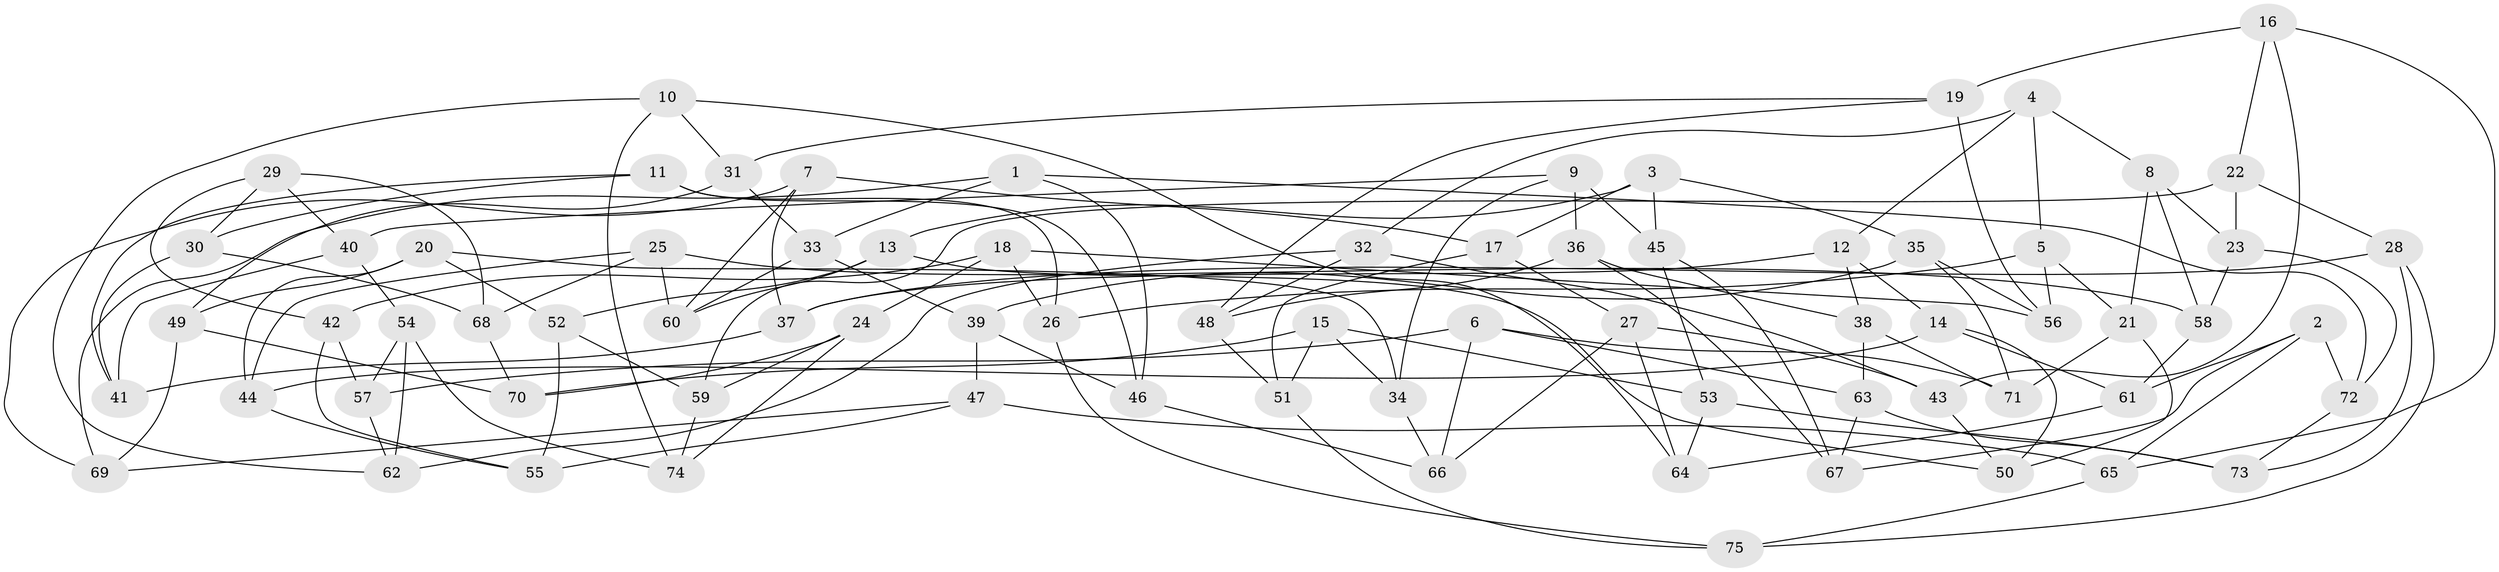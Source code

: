 // Generated by graph-tools (version 1.1) at 2025/02/03/09/25 03:02:58]
// undirected, 75 vertices, 150 edges
graph export_dot {
graph [start="1"]
  node [color=gray90,style=filled];
  1;
  2;
  3;
  4;
  5;
  6;
  7;
  8;
  9;
  10;
  11;
  12;
  13;
  14;
  15;
  16;
  17;
  18;
  19;
  20;
  21;
  22;
  23;
  24;
  25;
  26;
  27;
  28;
  29;
  30;
  31;
  32;
  33;
  34;
  35;
  36;
  37;
  38;
  39;
  40;
  41;
  42;
  43;
  44;
  45;
  46;
  47;
  48;
  49;
  50;
  51;
  52;
  53;
  54;
  55;
  56;
  57;
  58;
  59;
  60;
  61;
  62;
  63;
  64;
  65;
  66;
  67;
  68;
  69;
  70;
  71;
  72;
  73;
  74;
  75;
  1 -- 33;
  1 -- 46;
  1 -- 69;
  1 -- 72;
  2 -- 67;
  2 -- 72;
  2 -- 65;
  2 -- 61;
  3 -- 13;
  3 -- 17;
  3 -- 45;
  3 -- 35;
  4 -- 32;
  4 -- 12;
  4 -- 8;
  4 -- 5;
  5 -- 26;
  5 -- 56;
  5 -- 21;
  6 -- 71;
  6 -- 57;
  6 -- 66;
  6 -- 63;
  7 -- 69;
  7 -- 37;
  7 -- 60;
  7 -- 17;
  8 -- 21;
  8 -- 23;
  8 -- 58;
  9 -- 34;
  9 -- 40;
  9 -- 45;
  9 -- 36;
  10 -- 74;
  10 -- 64;
  10 -- 62;
  10 -- 31;
  11 -- 46;
  11 -- 41;
  11 -- 26;
  11 -- 30;
  12 -- 38;
  12 -- 37;
  12 -- 14;
  13 -- 50;
  13 -- 52;
  13 -- 60;
  14 -- 44;
  14 -- 61;
  14 -- 50;
  15 -- 34;
  15 -- 53;
  15 -- 51;
  15 -- 70;
  16 -- 22;
  16 -- 19;
  16 -- 43;
  16 -- 65;
  17 -- 51;
  17 -- 27;
  18 -- 42;
  18 -- 24;
  18 -- 56;
  18 -- 26;
  19 -- 31;
  19 -- 56;
  19 -- 48;
  20 -- 49;
  20 -- 52;
  20 -- 44;
  20 -- 34;
  21 -- 50;
  21 -- 71;
  22 -- 28;
  22 -- 23;
  22 -- 59;
  23 -- 72;
  23 -- 58;
  24 -- 74;
  24 -- 59;
  24 -- 70;
  25 -- 60;
  25 -- 44;
  25 -- 58;
  25 -- 68;
  26 -- 75;
  27 -- 64;
  27 -- 43;
  27 -- 66;
  28 -- 75;
  28 -- 37;
  28 -- 73;
  29 -- 40;
  29 -- 68;
  29 -- 30;
  29 -- 42;
  30 -- 68;
  30 -- 41;
  31 -- 33;
  31 -- 49;
  32 -- 48;
  32 -- 43;
  32 -- 62;
  33 -- 39;
  33 -- 60;
  34 -- 66;
  35 -- 71;
  35 -- 56;
  35 -- 39;
  36 -- 38;
  36 -- 48;
  36 -- 67;
  37 -- 41;
  38 -- 63;
  38 -- 71;
  39 -- 47;
  39 -- 46;
  40 -- 54;
  40 -- 41;
  42 -- 57;
  42 -- 55;
  43 -- 50;
  44 -- 55;
  45 -- 67;
  45 -- 53;
  46 -- 66;
  47 -- 55;
  47 -- 65;
  47 -- 69;
  48 -- 51;
  49 -- 69;
  49 -- 70;
  51 -- 75;
  52 -- 59;
  52 -- 55;
  53 -- 64;
  53 -- 73;
  54 -- 57;
  54 -- 62;
  54 -- 74;
  57 -- 62;
  58 -- 61;
  59 -- 74;
  61 -- 64;
  63 -- 67;
  63 -- 73;
  65 -- 75;
  68 -- 70;
  72 -- 73;
}
